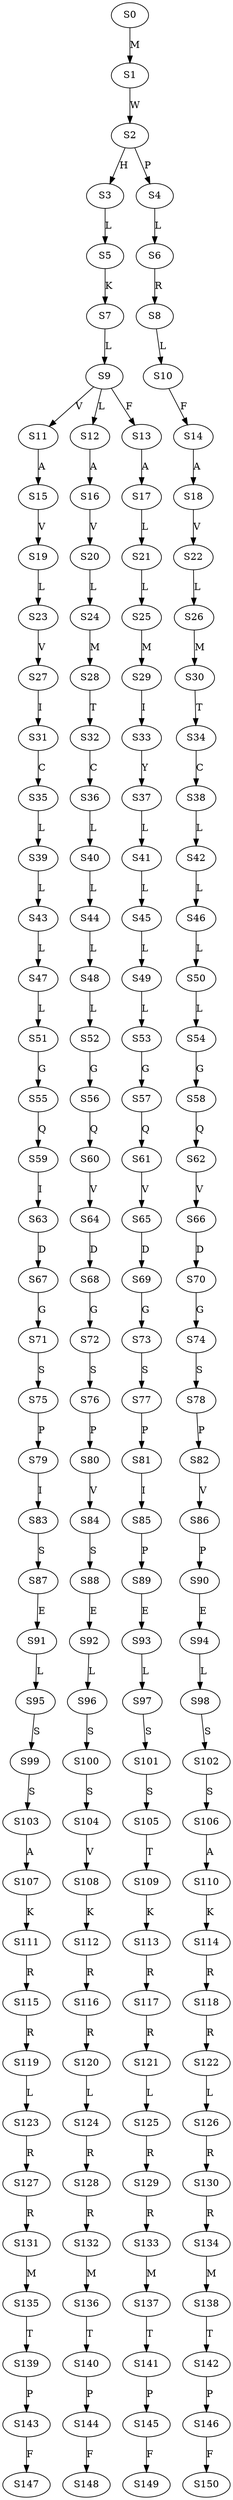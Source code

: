 strict digraph  {
	S0 -> S1 [ label = M ];
	S1 -> S2 [ label = W ];
	S2 -> S3 [ label = H ];
	S2 -> S4 [ label = P ];
	S3 -> S5 [ label = L ];
	S4 -> S6 [ label = L ];
	S5 -> S7 [ label = K ];
	S6 -> S8 [ label = R ];
	S7 -> S9 [ label = L ];
	S8 -> S10 [ label = L ];
	S9 -> S11 [ label = V ];
	S9 -> S12 [ label = L ];
	S9 -> S13 [ label = F ];
	S10 -> S14 [ label = F ];
	S11 -> S15 [ label = A ];
	S12 -> S16 [ label = A ];
	S13 -> S17 [ label = A ];
	S14 -> S18 [ label = A ];
	S15 -> S19 [ label = V ];
	S16 -> S20 [ label = V ];
	S17 -> S21 [ label = L ];
	S18 -> S22 [ label = V ];
	S19 -> S23 [ label = L ];
	S20 -> S24 [ label = L ];
	S21 -> S25 [ label = L ];
	S22 -> S26 [ label = L ];
	S23 -> S27 [ label = V ];
	S24 -> S28 [ label = M ];
	S25 -> S29 [ label = M ];
	S26 -> S30 [ label = M ];
	S27 -> S31 [ label = I ];
	S28 -> S32 [ label = T ];
	S29 -> S33 [ label = I ];
	S30 -> S34 [ label = T ];
	S31 -> S35 [ label = C ];
	S32 -> S36 [ label = C ];
	S33 -> S37 [ label = Y ];
	S34 -> S38 [ label = C ];
	S35 -> S39 [ label = L ];
	S36 -> S40 [ label = L ];
	S37 -> S41 [ label = L ];
	S38 -> S42 [ label = L ];
	S39 -> S43 [ label = L ];
	S40 -> S44 [ label = L ];
	S41 -> S45 [ label = L ];
	S42 -> S46 [ label = L ];
	S43 -> S47 [ label = L ];
	S44 -> S48 [ label = L ];
	S45 -> S49 [ label = L ];
	S46 -> S50 [ label = L ];
	S47 -> S51 [ label = L ];
	S48 -> S52 [ label = L ];
	S49 -> S53 [ label = L ];
	S50 -> S54 [ label = L ];
	S51 -> S55 [ label = G ];
	S52 -> S56 [ label = G ];
	S53 -> S57 [ label = G ];
	S54 -> S58 [ label = G ];
	S55 -> S59 [ label = Q ];
	S56 -> S60 [ label = Q ];
	S57 -> S61 [ label = Q ];
	S58 -> S62 [ label = Q ];
	S59 -> S63 [ label = I ];
	S60 -> S64 [ label = V ];
	S61 -> S65 [ label = V ];
	S62 -> S66 [ label = V ];
	S63 -> S67 [ label = D ];
	S64 -> S68 [ label = D ];
	S65 -> S69 [ label = D ];
	S66 -> S70 [ label = D ];
	S67 -> S71 [ label = G ];
	S68 -> S72 [ label = G ];
	S69 -> S73 [ label = G ];
	S70 -> S74 [ label = G ];
	S71 -> S75 [ label = S ];
	S72 -> S76 [ label = S ];
	S73 -> S77 [ label = S ];
	S74 -> S78 [ label = S ];
	S75 -> S79 [ label = P ];
	S76 -> S80 [ label = P ];
	S77 -> S81 [ label = P ];
	S78 -> S82 [ label = P ];
	S79 -> S83 [ label = I ];
	S80 -> S84 [ label = V ];
	S81 -> S85 [ label = I ];
	S82 -> S86 [ label = V ];
	S83 -> S87 [ label = S ];
	S84 -> S88 [ label = S ];
	S85 -> S89 [ label = P ];
	S86 -> S90 [ label = P ];
	S87 -> S91 [ label = E ];
	S88 -> S92 [ label = E ];
	S89 -> S93 [ label = E ];
	S90 -> S94 [ label = E ];
	S91 -> S95 [ label = L ];
	S92 -> S96 [ label = L ];
	S93 -> S97 [ label = L ];
	S94 -> S98 [ label = L ];
	S95 -> S99 [ label = S ];
	S96 -> S100 [ label = S ];
	S97 -> S101 [ label = S ];
	S98 -> S102 [ label = S ];
	S99 -> S103 [ label = S ];
	S100 -> S104 [ label = S ];
	S101 -> S105 [ label = S ];
	S102 -> S106 [ label = S ];
	S103 -> S107 [ label = A ];
	S104 -> S108 [ label = V ];
	S105 -> S109 [ label = T ];
	S106 -> S110 [ label = A ];
	S107 -> S111 [ label = K ];
	S108 -> S112 [ label = K ];
	S109 -> S113 [ label = K ];
	S110 -> S114 [ label = K ];
	S111 -> S115 [ label = R ];
	S112 -> S116 [ label = R ];
	S113 -> S117 [ label = R ];
	S114 -> S118 [ label = R ];
	S115 -> S119 [ label = R ];
	S116 -> S120 [ label = R ];
	S117 -> S121 [ label = R ];
	S118 -> S122 [ label = R ];
	S119 -> S123 [ label = L ];
	S120 -> S124 [ label = L ];
	S121 -> S125 [ label = L ];
	S122 -> S126 [ label = L ];
	S123 -> S127 [ label = R ];
	S124 -> S128 [ label = R ];
	S125 -> S129 [ label = R ];
	S126 -> S130 [ label = R ];
	S127 -> S131 [ label = R ];
	S128 -> S132 [ label = R ];
	S129 -> S133 [ label = R ];
	S130 -> S134 [ label = R ];
	S131 -> S135 [ label = M ];
	S132 -> S136 [ label = M ];
	S133 -> S137 [ label = M ];
	S134 -> S138 [ label = M ];
	S135 -> S139 [ label = T ];
	S136 -> S140 [ label = T ];
	S137 -> S141 [ label = T ];
	S138 -> S142 [ label = T ];
	S139 -> S143 [ label = P ];
	S140 -> S144 [ label = P ];
	S141 -> S145 [ label = P ];
	S142 -> S146 [ label = P ];
	S143 -> S147 [ label = F ];
	S144 -> S148 [ label = F ];
	S145 -> S149 [ label = F ];
	S146 -> S150 [ label = F ];
}
